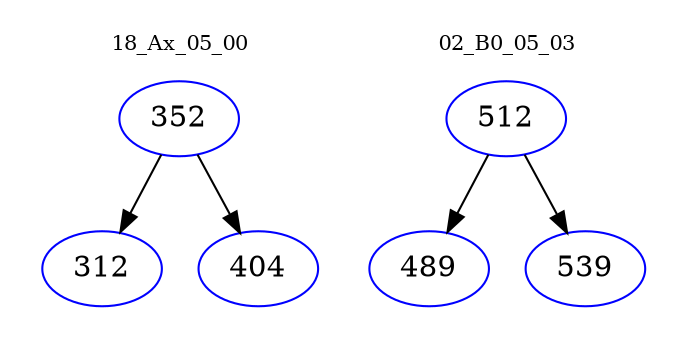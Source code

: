 digraph{
subgraph cluster_0 {
color = white
label = "18_Ax_05_00";
fontsize=10;
T0_352 [label="352", color="blue"]
T0_352 -> T0_312 [color="black"]
T0_312 [label="312", color="blue"]
T0_352 -> T0_404 [color="black"]
T0_404 [label="404", color="blue"]
}
subgraph cluster_1 {
color = white
label = "02_B0_05_03";
fontsize=10;
T1_512 [label="512", color="blue"]
T1_512 -> T1_489 [color="black"]
T1_489 [label="489", color="blue"]
T1_512 -> T1_539 [color="black"]
T1_539 [label="539", color="blue"]
}
}
